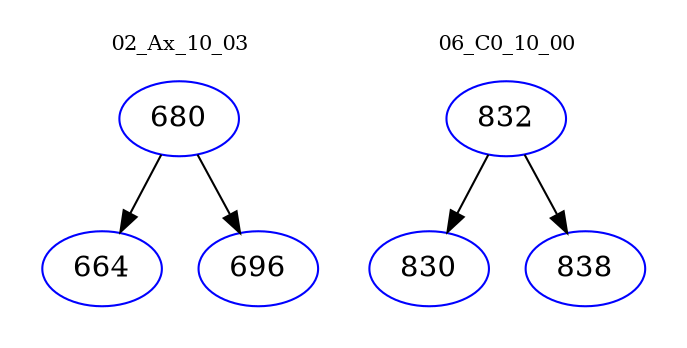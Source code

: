 digraph{
subgraph cluster_0 {
color = white
label = "02_Ax_10_03";
fontsize=10;
T0_680 [label="680", color="blue"]
T0_680 -> T0_664 [color="black"]
T0_664 [label="664", color="blue"]
T0_680 -> T0_696 [color="black"]
T0_696 [label="696", color="blue"]
}
subgraph cluster_1 {
color = white
label = "06_C0_10_00";
fontsize=10;
T1_832 [label="832", color="blue"]
T1_832 -> T1_830 [color="black"]
T1_830 [label="830", color="blue"]
T1_832 -> T1_838 [color="black"]
T1_838 [label="838", color="blue"]
}
}
